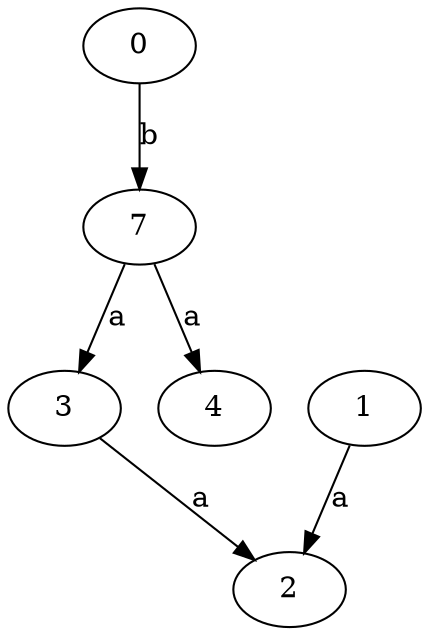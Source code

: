 strict digraph  {
2;
3;
4;
0;
1;
7;
3 -> 2  [label=a];
0 -> 7  [label=b];
1 -> 2  [label=a];
7 -> 3  [label=a];
7 -> 4  [label=a];
}
